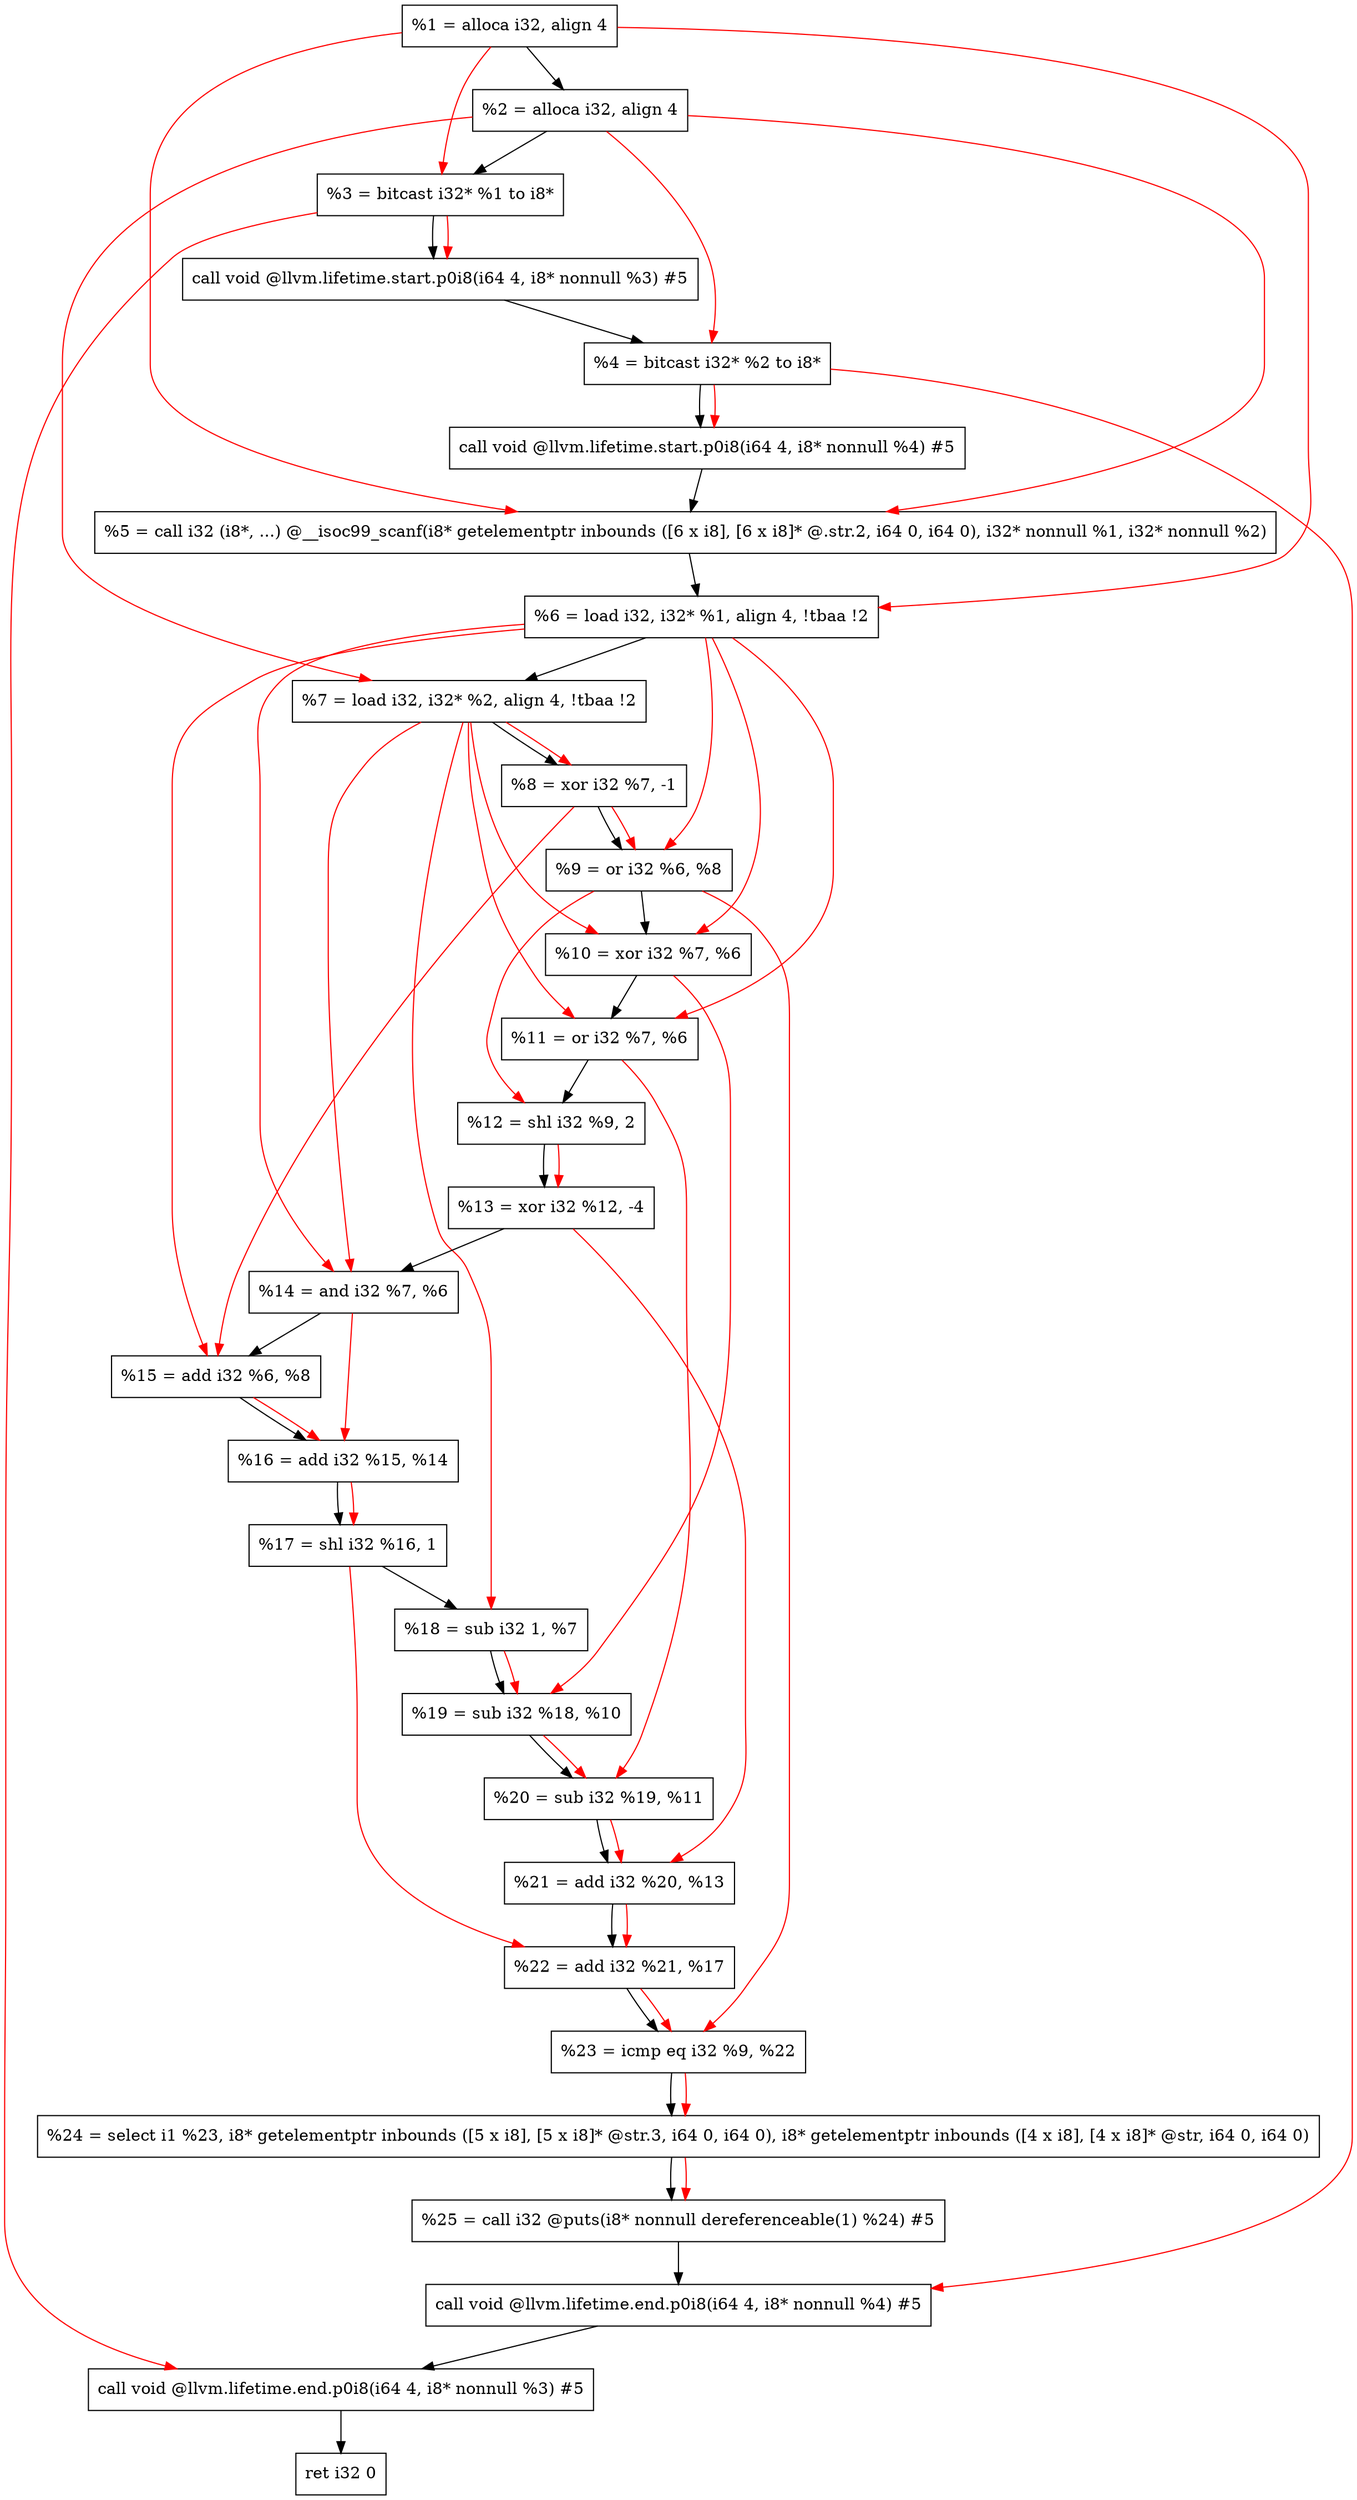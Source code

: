 digraph "DFG for'main' function" {
	Node0x239b7f8[shape=record, label="  %1 = alloca i32, align 4"];
	Node0x239b878[shape=record, label="  %2 = alloca i32, align 4"];
	Node0x239b908[shape=record, label="  %3 = bitcast i32* %1 to i8*"];
	Node0x239bd68[shape=record, label="  call void @llvm.lifetime.start.p0i8(i64 4, i8* nonnull %3) #5"];
	Node0x239be48[shape=record, label="  %4 = bitcast i32* %2 to i8*"];
	Node0x239bf68[shape=record, label="  call void @llvm.lifetime.start.p0i8(i64 4, i8* nonnull %4) #5"];
	Node0x239c1a0[shape=record, label="  %5 = call i32 (i8*, ...) @__isoc99_scanf(i8* getelementptr inbounds ([6 x i8], [6 x i8]* @.str.2, i64 0, i64 0), i32* nonnull %1, i32* nonnull %2)"];
	Node0x239c258[shape=record, label="  %6 = load i32, i32* %1, align 4, !tbaa !2"];
	Node0x239d1c8[shape=record, label="  %7 = load i32, i32* %2, align 4, !tbaa !2"];
	Node0x239d850[shape=record, label="  %8 = xor i32 %7, -1"];
	Node0x239d8c0[shape=record, label="  %9 = or i32 %6, %8"];
	Node0x239d930[shape=record, label="  %10 = xor i32 %7, %6"];
	Node0x239d9a0[shape=record, label="  %11 = or i32 %7, %6"];
	Node0x239da10[shape=record, label="  %12 = shl i32 %9, 2"];
	Node0x239da80[shape=record, label="  %13 = xor i32 %12, -4"];
	Node0x239daf0[shape=record, label="  %14 = and i32 %7, %6"];
	Node0x239db60[shape=record, label="  %15 = add i32 %6, %8"];
	Node0x239dbd0[shape=record, label="  %16 = add i32 %15, %14"];
	Node0x239dc40[shape=record, label="  %17 = shl i32 %16, 1"];
	Node0x239dcb0[shape=record, label="  %18 = sub i32 1, %7"];
	Node0x239dd20[shape=record, label="  %19 = sub i32 %18, %10"];
	Node0x239dd90[shape=record, label="  %20 = sub i32 %19, %11"];
	Node0x239de00[shape=record, label="  %21 = add i32 %20, %13"];
	Node0x239de70[shape=record, label="  %22 = add i32 %21, %17"];
	Node0x239dee0[shape=record, label="  %23 = icmp eq i32 %9, %22"];
	Node0x233c9d8[shape=record, label="  %24 = select i1 %23, i8* getelementptr inbounds ([5 x i8], [5 x i8]* @str.3, i64 0, i64 0), i8* getelementptr inbounds ([4 x i8], [4 x i8]* @str, i64 0, i64 0)"];
	Node0x239df70[shape=record, label="  %25 = call i32 @puts(i8* nonnull dereferenceable(1) %24) #5"];
	Node0x239e1c8[shape=record, label="  call void @llvm.lifetime.end.p0i8(i64 4, i8* nonnull %4) #5"];
	Node0x239e328[shape=record, label="  call void @llvm.lifetime.end.p0i8(i64 4, i8* nonnull %3) #5"];
	Node0x239e3e8[shape=record, label="  ret i32 0"];
	Node0x239b7f8 -> Node0x239b878;
	Node0x239b878 -> Node0x239b908;
	Node0x239b908 -> Node0x239bd68;
	Node0x239bd68 -> Node0x239be48;
	Node0x239be48 -> Node0x239bf68;
	Node0x239bf68 -> Node0x239c1a0;
	Node0x239c1a0 -> Node0x239c258;
	Node0x239c258 -> Node0x239d1c8;
	Node0x239d1c8 -> Node0x239d850;
	Node0x239d850 -> Node0x239d8c0;
	Node0x239d8c0 -> Node0x239d930;
	Node0x239d930 -> Node0x239d9a0;
	Node0x239d9a0 -> Node0x239da10;
	Node0x239da10 -> Node0x239da80;
	Node0x239da80 -> Node0x239daf0;
	Node0x239daf0 -> Node0x239db60;
	Node0x239db60 -> Node0x239dbd0;
	Node0x239dbd0 -> Node0x239dc40;
	Node0x239dc40 -> Node0x239dcb0;
	Node0x239dcb0 -> Node0x239dd20;
	Node0x239dd20 -> Node0x239dd90;
	Node0x239dd90 -> Node0x239de00;
	Node0x239de00 -> Node0x239de70;
	Node0x239de70 -> Node0x239dee0;
	Node0x239dee0 -> Node0x233c9d8;
	Node0x233c9d8 -> Node0x239df70;
	Node0x239df70 -> Node0x239e1c8;
	Node0x239e1c8 -> Node0x239e328;
	Node0x239e328 -> Node0x239e3e8;
edge [color=red]
	Node0x239b7f8 -> Node0x239b908;
	Node0x239b908 -> Node0x239bd68;
	Node0x239b878 -> Node0x239be48;
	Node0x239be48 -> Node0x239bf68;
	Node0x239b7f8 -> Node0x239c1a0;
	Node0x239b878 -> Node0x239c1a0;
	Node0x239b7f8 -> Node0x239c258;
	Node0x239b878 -> Node0x239d1c8;
	Node0x239d1c8 -> Node0x239d850;
	Node0x239c258 -> Node0x239d8c0;
	Node0x239d850 -> Node0x239d8c0;
	Node0x239d1c8 -> Node0x239d930;
	Node0x239c258 -> Node0x239d930;
	Node0x239d1c8 -> Node0x239d9a0;
	Node0x239c258 -> Node0x239d9a0;
	Node0x239d8c0 -> Node0x239da10;
	Node0x239da10 -> Node0x239da80;
	Node0x239d1c8 -> Node0x239daf0;
	Node0x239c258 -> Node0x239daf0;
	Node0x239c258 -> Node0x239db60;
	Node0x239d850 -> Node0x239db60;
	Node0x239db60 -> Node0x239dbd0;
	Node0x239daf0 -> Node0x239dbd0;
	Node0x239dbd0 -> Node0x239dc40;
	Node0x239d1c8 -> Node0x239dcb0;
	Node0x239dcb0 -> Node0x239dd20;
	Node0x239d930 -> Node0x239dd20;
	Node0x239dd20 -> Node0x239dd90;
	Node0x239d9a0 -> Node0x239dd90;
	Node0x239dd90 -> Node0x239de00;
	Node0x239da80 -> Node0x239de00;
	Node0x239de00 -> Node0x239de70;
	Node0x239dc40 -> Node0x239de70;
	Node0x239d8c0 -> Node0x239dee0;
	Node0x239de70 -> Node0x239dee0;
	Node0x239dee0 -> Node0x233c9d8;
	Node0x233c9d8 -> Node0x239df70;
	Node0x239be48 -> Node0x239e1c8;
	Node0x239b908 -> Node0x239e328;
}
